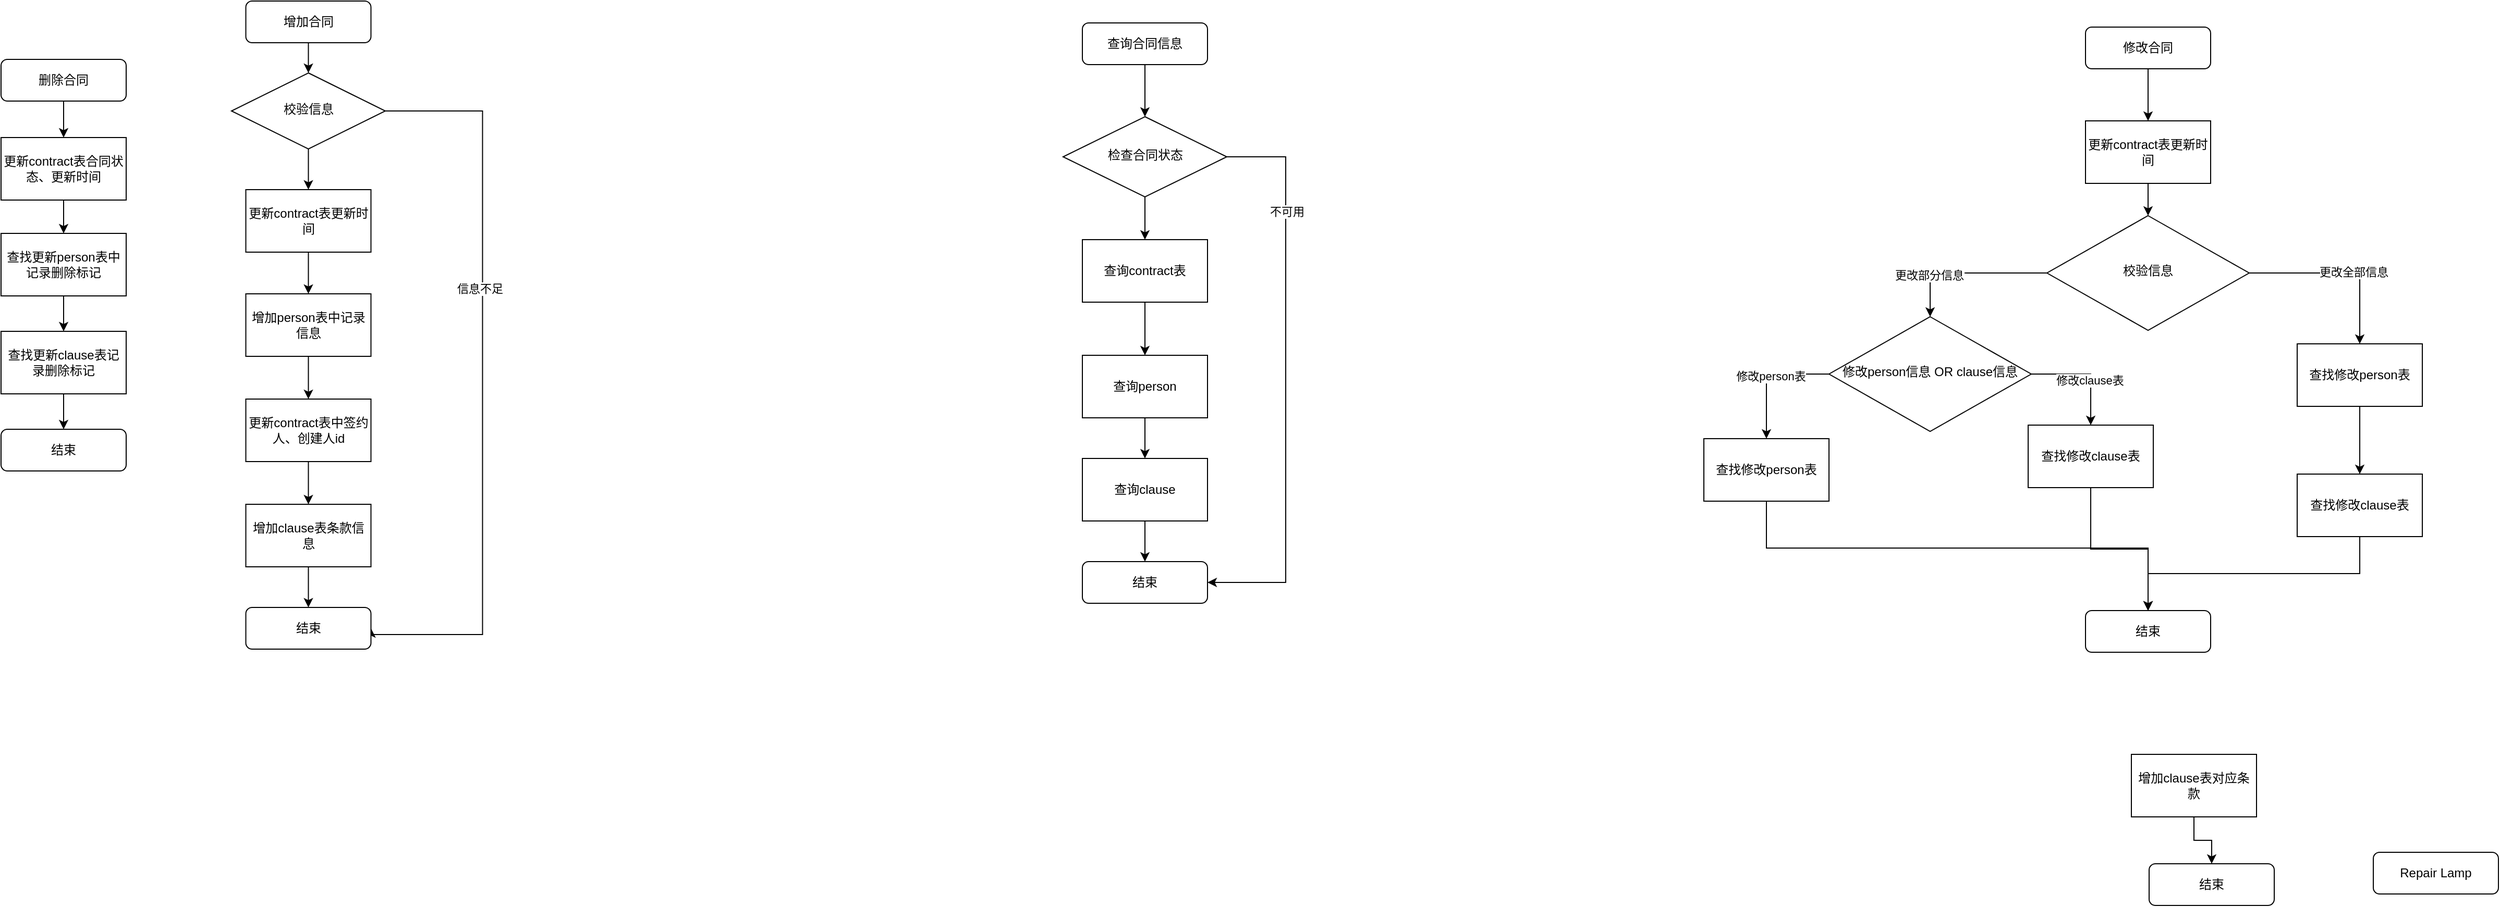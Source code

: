 <mxfile version="16.0.0" type="github">
  <diagram id="C5RBs43oDa-KdzZeNtuy" name="Page-1">
    <mxGraphModel dx="2891" dy="690" grid="0" gridSize="10" guides="1" tooltips="1" connect="1" arrows="1" fold="1" page="1" pageScale="1" pageWidth="827" pageHeight="1169" math="0" shadow="0">
      <root>
        <mxCell id="WIyWlLk6GJQsqaUBKTNV-0" />
        <mxCell id="WIyWlLk6GJQsqaUBKTNV-1" parent="WIyWlLk6GJQsqaUBKTNV-0" />
        <mxCell id="m4Vz5OQMiFnLoZ4AvXB2-16" style="edgeStyle=orthogonalEdgeStyle;rounded=0;orthogonalLoop=1;jettySize=auto;html=1;exitX=0.5;exitY=1;exitDx=0;exitDy=0;entryX=0.5;entryY=0;entryDx=0;entryDy=0;" edge="1" parent="WIyWlLk6GJQsqaUBKTNV-1" source="WIyWlLk6GJQsqaUBKTNV-3" target="m4Vz5OQMiFnLoZ4AvXB2-15">
          <mxGeometry relative="1" as="geometry" />
        </mxCell>
        <mxCell id="WIyWlLk6GJQsqaUBKTNV-3" value="修改合同" style="rounded=1;whiteSpace=wrap;html=1;fontSize=12;glass=0;strokeWidth=1;shadow=0;" parent="WIyWlLk6GJQsqaUBKTNV-1" vertex="1">
          <mxGeometry x="398" y="37" width="120" height="40" as="geometry" />
        </mxCell>
        <mxCell id="m4Vz5OQMiFnLoZ4AvXB2-25" style="edgeStyle=orthogonalEdgeStyle;rounded=0;orthogonalLoop=1;jettySize=auto;html=1;exitX=0;exitY=0.5;exitDx=0;exitDy=0;entryX=0.5;entryY=0;entryDx=0;entryDy=0;" edge="1" parent="WIyWlLk6GJQsqaUBKTNV-1" source="WIyWlLk6GJQsqaUBKTNV-6" target="m4Vz5OQMiFnLoZ4AvXB2-3">
          <mxGeometry relative="1" as="geometry" />
        </mxCell>
        <mxCell id="m4Vz5OQMiFnLoZ4AvXB2-28" value="修改person表" style="edgeLabel;html=1;align=center;verticalAlign=middle;resizable=0;points=[];" vertex="1" connectable="0" parent="m4Vz5OQMiFnLoZ4AvXB2-25">
          <mxGeometry x="0.006" y="4" relative="1" as="geometry">
            <mxPoint as="offset" />
          </mxGeometry>
        </mxCell>
        <mxCell id="m4Vz5OQMiFnLoZ4AvXB2-27" style="edgeStyle=orthogonalEdgeStyle;rounded=0;orthogonalLoop=1;jettySize=auto;html=1;exitX=1;exitY=0.5;exitDx=0;exitDy=0;entryX=0.5;entryY=0;entryDx=0;entryDy=0;" edge="1" parent="WIyWlLk6GJQsqaUBKTNV-1" source="WIyWlLk6GJQsqaUBKTNV-6" target="m4Vz5OQMiFnLoZ4AvXB2-6">
          <mxGeometry relative="1" as="geometry" />
        </mxCell>
        <mxCell id="m4Vz5OQMiFnLoZ4AvXB2-29" value="修改clause表" style="edgeLabel;html=1;align=center;verticalAlign=middle;resizable=0;points=[];" vertex="1" connectable="0" parent="m4Vz5OQMiFnLoZ4AvXB2-27">
          <mxGeometry x="0.182" y="-1" relative="1" as="geometry">
            <mxPoint as="offset" />
          </mxGeometry>
        </mxCell>
        <mxCell id="WIyWlLk6GJQsqaUBKTNV-6" value="修改person信息 OR clause信息" style="rhombus;whiteSpace=wrap;html=1;shadow=0;fontFamily=Helvetica;fontSize=12;align=center;strokeWidth=1;spacing=6;spacingTop=-4;" parent="WIyWlLk6GJQsqaUBKTNV-1" vertex="1">
          <mxGeometry x="152" y="315" width="194" height="110" as="geometry" />
        </mxCell>
        <mxCell id="WIyWlLk6GJQsqaUBKTNV-11" value="Repair Lamp" style="rounded=1;whiteSpace=wrap;html=1;fontSize=12;glass=0;strokeWidth=1;shadow=0;" parent="WIyWlLk6GJQsqaUBKTNV-1" vertex="1">
          <mxGeometry x="674" y="829" width="120" height="40" as="geometry" />
        </mxCell>
        <mxCell id="m4Vz5OQMiFnLoZ4AvXB2-42" style="edgeStyle=orthogonalEdgeStyle;rounded=0;orthogonalLoop=1;jettySize=auto;html=1;exitX=0.5;exitY=1;exitDx=0;exitDy=0;entryX=0.5;entryY=0;entryDx=0;entryDy=0;" edge="1" parent="WIyWlLk6GJQsqaUBKTNV-1" source="m4Vz5OQMiFnLoZ4AvXB2-3" target="m4Vz5OQMiFnLoZ4AvXB2-41">
          <mxGeometry relative="1" as="geometry">
            <Array as="points">
              <mxPoint x="92" y="537" />
              <mxPoint x="458" y="537" />
            </Array>
          </mxGeometry>
        </mxCell>
        <mxCell id="m4Vz5OQMiFnLoZ4AvXB2-3" value="&lt;span&gt;查找修改person表&lt;/span&gt;" style="rounded=0;whiteSpace=wrap;html=1;" vertex="1" parent="WIyWlLk6GJQsqaUBKTNV-1">
          <mxGeometry x="32" y="432" width="120" height="60" as="geometry" />
        </mxCell>
        <mxCell id="m4Vz5OQMiFnLoZ4AvXB2-22" style="edgeStyle=orthogonalEdgeStyle;rounded=0;orthogonalLoop=1;jettySize=auto;html=1;exitX=0.5;exitY=1;exitDx=0;exitDy=0;" edge="1" parent="WIyWlLk6GJQsqaUBKTNV-1" source="m4Vz5OQMiFnLoZ4AvXB2-5" target="m4Vz5OQMiFnLoZ4AvXB2-7">
          <mxGeometry relative="1" as="geometry" />
        </mxCell>
        <mxCell id="m4Vz5OQMiFnLoZ4AvXB2-5" value="&lt;span&gt;增加clause表对应条款&lt;/span&gt;" style="rounded=0;whiteSpace=wrap;html=1;" vertex="1" parent="WIyWlLk6GJQsqaUBKTNV-1">
          <mxGeometry x="442" y="735" width="120" height="60" as="geometry" />
        </mxCell>
        <mxCell id="m4Vz5OQMiFnLoZ4AvXB2-7" value="结束" style="rounded=1;whiteSpace=wrap;html=1;fontSize=12;glass=0;strokeWidth=1;shadow=0;" vertex="1" parent="WIyWlLk6GJQsqaUBKTNV-1">
          <mxGeometry x="459" y="840" width="120" height="40" as="geometry" />
        </mxCell>
        <mxCell id="m4Vz5OQMiFnLoZ4AvXB2-34" style="edgeStyle=orthogonalEdgeStyle;rounded=0;orthogonalLoop=1;jettySize=auto;html=1;exitX=0.5;exitY=1;exitDx=0;exitDy=0;entryX=0.5;entryY=0;entryDx=0;entryDy=0;" edge="1" parent="WIyWlLk6GJQsqaUBKTNV-1" source="m4Vz5OQMiFnLoZ4AvXB2-15" target="m4Vz5OQMiFnLoZ4AvXB2-32">
          <mxGeometry relative="1" as="geometry" />
        </mxCell>
        <mxCell id="m4Vz5OQMiFnLoZ4AvXB2-15" value="更新contract表更新时间" style="rounded=0;whiteSpace=wrap;html=1;" vertex="1" parent="WIyWlLk6GJQsqaUBKTNV-1">
          <mxGeometry x="398" y="127" width="120" height="60" as="geometry" />
        </mxCell>
        <mxCell id="m4Vz5OQMiFnLoZ4AvXB2-44" style="edgeStyle=orthogonalEdgeStyle;rounded=0;orthogonalLoop=1;jettySize=auto;html=1;exitX=0.5;exitY=1;exitDx=0;exitDy=0;" edge="1" parent="WIyWlLk6GJQsqaUBKTNV-1" source="m4Vz5OQMiFnLoZ4AvXB2-6" target="m4Vz5OQMiFnLoZ4AvXB2-41">
          <mxGeometry relative="1" as="geometry" />
        </mxCell>
        <mxCell id="m4Vz5OQMiFnLoZ4AvXB2-6" value="查找修改clause表" style="rounded=0;whiteSpace=wrap;html=1;" vertex="1" parent="WIyWlLk6GJQsqaUBKTNV-1">
          <mxGeometry x="343" y="419" width="120" height="60" as="geometry" />
        </mxCell>
        <mxCell id="m4Vz5OQMiFnLoZ4AvXB2-30" style="edgeStyle=orthogonalEdgeStyle;rounded=0;orthogonalLoop=1;jettySize=auto;html=1;exitX=0.5;exitY=1;exitDx=0;exitDy=0;" edge="1" parent="WIyWlLk6GJQsqaUBKTNV-1" source="m4Vz5OQMiFnLoZ4AvXB2-3" target="m4Vz5OQMiFnLoZ4AvXB2-3">
          <mxGeometry relative="1" as="geometry" />
        </mxCell>
        <mxCell id="m4Vz5OQMiFnLoZ4AvXB2-35" style="edgeStyle=orthogonalEdgeStyle;rounded=0;orthogonalLoop=1;jettySize=auto;html=1;exitX=0;exitY=0.5;exitDx=0;exitDy=0;entryX=0.5;entryY=0;entryDx=0;entryDy=0;entryPerimeter=0;" edge="1" parent="WIyWlLk6GJQsqaUBKTNV-1" source="m4Vz5OQMiFnLoZ4AvXB2-32" target="WIyWlLk6GJQsqaUBKTNV-6">
          <mxGeometry relative="1" as="geometry" />
        </mxCell>
        <mxCell id="m4Vz5OQMiFnLoZ4AvXB2-40" value="更改部分信息" style="edgeLabel;html=1;align=center;verticalAlign=middle;resizable=0;points=[];" vertex="1" connectable="0" parent="m4Vz5OQMiFnLoZ4AvXB2-35">
          <mxGeometry x="0.475" y="-1" relative="1" as="geometry">
            <mxPoint as="offset" />
          </mxGeometry>
        </mxCell>
        <mxCell id="m4Vz5OQMiFnLoZ4AvXB2-36" style="edgeStyle=orthogonalEdgeStyle;rounded=0;orthogonalLoop=1;jettySize=auto;html=1;exitX=1;exitY=0.5;exitDx=0;exitDy=0;entryX=0.5;entryY=0;entryDx=0;entryDy=0;" edge="1" parent="WIyWlLk6GJQsqaUBKTNV-1" source="m4Vz5OQMiFnLoZ4AvXB2-32" target="m4Vz5OQMiFnLoZ4AvXB2-33">
          <mxGeometry relative="1" as="geometry" />
        </mxCell>
        <mxCell id="m4Vz5OQMiFnLoZ4AvXB2-39" value="更改全部信息" style="edgeLabel;html=1;align=center;verticalAlign=middle;resizable=0;points=[];" vertex="1" connectable="0" parent="m4Vz5OQMiFnLoZ4AvXB2-36">
          <mxGeometry x="0.144" y="1" relative="1" as="geometry">
            <mxPoint as="offset" />
          </mxGeometry>
        </mxCell>
        <mxCell id="m4Vz5OQMiFnLoZ4AvXB2-32" value="校验信息" style="rhombus;whiteSpace=wrap;html=1;shadow=0;fontFamily=Helvetica;fontSize=12;align=center;strokeWidth=1;spacing=6;spacingTop=-4;" vertex="1" parent="WIyWlLk6GJQsqaUBKTNV-1">
          <mxGeometry x="361" y="218" width="194" height="110" as="geometry" />
        </mxCell>
        <mxCell id="m4Vz5OQMiFnLoZ4AvXB2-38" style="edgeStyle=orthogonalEdgeStyle;rounded=0;orthogonalLoop=1;jettySize=auto;html=1;exitX=0.5;exitY=1;exitDx=0;exitDy=0;entryX=0.5;entryY=0;entryDx=0;entryDy=0;" edge="1" parent="WIyWlLk6GJQsqaUBKTNV-1" source="m4Vz5OQMiFnLoZ4AvXB2-33" target="m4Vz5OQMiFnLoZ4AvXB2-37">
          <mxGeometry relative="1" as="geometry" />
        </mxCell>
        <mxCell id="m4Vz5OQMiFnLoZ4AvXB2-33" value="查找修改person表" style="rounded=0;whiteSpace=wrap;html=1;" vertex="1" parent="WIyWlLk6GJQsqaUBKTNV-1">
          <mxGeometry x="601" y="341" width="120" height="60" as="geometry" />
        </mxCell>
        <mxCell id="m4Vz5OQMiFnLoZ4AvXB2-45" style="edgeStyle=orthogonalEdgeStyle;rounded=0;orthogonalLoop=1;jettySize=auto;html=1;exitX=0.5;exitY=1;exitDx=0;exitDy=0;entryX=0.5;entryY=0;entryDx=0;entryDy=0;" edge="1" parent="WIyWlLk6GJQsqaUBKTNV-1" source="m4Vz5OQMiFnLoZ4AvXB2-37" target="m4Vz5OQMiFnLoZ4AvXB2-41">
          <mxGeometry relative="1" as="geometry" />
        </mxCell>
        <mxCell id="m4Vz5OQMiFnLoZ4AvXB2-37" value="查找修改clause表" style="rounded=0;whiteSpace=wrap;html=1;" vertex="1" parent="WIyWlLk6GJQsqaUBKTNV-1">
          <mxGeometry x="601" y="466" width="120" height="60" as="geometry" />
        </mxCell>
        <mxCell id="m4Vz5OQMiFnLoZ4AvXB2-41" value="结束" style="rounded=1;whiteSpace=wrap;html=1;fontSize=12;glass=0;strokeWidth=1;shadow=0;" vertex="1" parent="WIyWlLk6GJQsqaUBKTNV-1">
          <mxGeometry x="398" y="597" width="120" height="40" as="geometry" />
        </mxCell>
        <mxCell id="m4Vz5OQMiFnLoZ4AvXB2-51" style="edgeStyle=orthogonalEdgeStyle;rounded=0;orthogonalLoop=1;jettySize=auto;html=1;exitX=0.5;exitY=1;exitDx=0;exitDy=0;entryX=0.5;entryY=0;entryDx=0;entryDy=0;" edge="1" parent="WIyWlLk6GJQsqaUBKTNV-1" source="m4Vz5OQMiFnLoZ4AvXB2-46" target="m4Vz5OQMiFnLoZ4AvXB2-50">
          <mxGeometry relative="1" as="geometry" />
        </mxCell>
        <mxCell id="m4Vz5OQMiFnLoZ4AvXB2-46" value="增加合同" style="rounded=1;whiteSpace=wrap;html=1;fontSize=12;glass=0;strokeWidth=1;shadow=0;" vertex="1" parent="WIyWlLk6GJQsqaUBKTNV-1">
          <mxGeometry x="-1366.25" y="12" width="120" height="40" as="geometry" />
        </mxCell>
        <mxCell id="m4Vz5OQMiFnLoZ4AvXB2-54" style="edgeStyle=orthogonalEdgeStyle;rounded=0;orthogonalLoop=1;jettySize=auto;html=1;exitX=0.5;exitY=1;exitDx=0;exitDy=0;entryX=0.5;entryY=0;entryDx=0;entryDy=0;" edge="1" parent="WIyWlLk6GJQsqaUBKTNV-1" source="m4Vz5OQMiFnLoZ4AvXB2-47" target="m4Vz5OQMiFnLoZ4AvXB2-49">
          <mxGeometry relative="1" as="geometry" />
        </mxCell>
        <mxCell id="m4Vz5OQMiFnLoZ4AvXB2-47" value="更新contract表更新时间" style="rounded=0;whiteSpace=wrap;html=1;" vertex="1" parent="WIyWlLk6GJQsqaUBKTNV-1">
          <mxGeometry x="-1366.25" y="193" width="120" height="60" as="geometry" />
        </mxCell>
        <mxCell id="m4Vz5OQMiFnLoZ4AvXB2-56" style="edgeStyle=orthogonalEdgeStyle;rounded=0;orthogonalLoop=1;jettySize=auto;html=1;exitX=0.5;exitY=1;exitDx=0;exitDy=0;entryX=0.5;entryY=0;entryDx=0;entryDy=0;" edge="1" parent="WIyWlLk6GJQsqaUBKTNV-1" source="m4Vz5OQMiFnLoZ4AvXB2-49" target="m4Vz5OQMiFnLoZ4AvXB2-55">
          <mxGeometry relative="1" as="geometry" />
        </mxCell>
        <mxCell id="m4Vz5OQMiFnLoZ4AvXB2-49" value="增加person表中记录信息" style="rounded=0;whiteSpace=wrap;html=1;" vertex="1" parent="WIyWlLk6GJQsqaUBKTNV-1">
          <mxGeometry x="-1366.25" y="293" width="120" height="60" as="geometry" />
        </mxCell>
        <mxCell id="m4Vz5OQMiFnLoZ4AvXB2-52" style="edgeStyle=orthogonalEdgeStyle;rounded=0;orthogonalLoop=1;jettySize=auto;html=1;exitX=0.5;exitY=1;exitDx=0;exitDy=0;entryX=0.5;entryY=0;entryDx=0;entryDy=0;" edge="1" parent="WIyWlLk6GJQsqaUBKTNV-1" source="m4Vz5OQMiFnLoZ4AvXB2-50" target="m4Vz5OQMiFnLoZ4AvXB2-47">
          <mxGeometry relative="1" as="geometry" />
        </mxCell>
        <mxCell id="m4Vz5OQMiFnLoZ4AvXB2-53" style="edgeStyle=orthogonalEdgeStyle;rounded=0;orthogonalLoop=1;jettySize=auto;html=1;exitX=1;exitY=0.5;exitDx=0;exitDy=0;entryX=1;entryY=0.5;entryDx=0;entryDy=0;" edge="1" parent="WIyWlLk6GJQsqaUBKTNV-1" source="m4Vz5OQMiFnLoZ4AvXB2-50" target="m4Vz5OQMiFnLoZ4AvXB2-59">
          <mxGeometry relative="1" as="geometry">
            <mxPoint x="-1190.12" y="117.391" as="targetPoint" />
            <Array as="points">
              <mxPoint x="-1139.25" y="117" />
              <mxPoint x="-1139.25" y="620" />
            </Array>
          </mxGeometry>
        </mxCell>
        <mxCell id="m4Vz5OQMiFnLoZ4AvXB2-60" value="信息不足" style="edgeLabel;html=1;align=center;verticalAlign=middle;resizable=0;points=[];" vertex="1" connectable="0" parent="m4Vz5OQMiFnLoZ4AvXB2-53">
          <mxGeometry x="-0.257" y="-3" relative="1" as="geometry">
            <mxPoint as="offset" />
          </mxGeometry>
        </mxCell>
        <mxCell id="m4Vz5OQMiFnLoZ4AvXB2-50" value="校验信息" style="rhombus;whiteSpace=wrap;html=1;shadow=0;fontFamily=Helvetica;fontSize=12;align=center;strokeWidth=1;spacing=6;spacingTop=-4;" vertex="1" parent="WIyWlLk6GJQsqaUBKTNV-1">
          <mxGeometry x="-1380" y="81" width="147.5" height="73" as="geometry" />
        </mxCell>
        <mxCell id="m4Vz5OQMiFnLoZ4AvXB2-58" style="edgeStyle=orthogonalEdgeStyle;rounded=0;orthogonalLoop=1;jettySize=auto;html=1;exitX=0.5;exitY=1;exitDx=0;exitDy=0;entryX=0.5;entryY=0;entryDx=0;entryDy=0;" edge="1" parent="WIyWlLk6GJQsqaUBKTNV-1" source="m4Vz5OQMiFnLoZ4AvXB2-55" target="m4Vz5OQMiFnLoZ4AvXB2-57">
          <mxGeometry relative="1" as="geometry" />
        </mxCell>
        <mxCell id="m4Vz5OQMiFnLoZ4AvXB2-55" value="更新contract表中签约人、创建人id" style="rounded=0;whiteSpace=wrap;html=1;" vertex="1" parent="WIyWlLk6GJQsqaUBKTNV-1">
          <mxGeometry x="-1366.25" y="394" width="120" height="60" as="geometry" />
        </mxCell>
        <mxCell id="m4Vz5OQMiFnLoZ4AvXB2-61" style="edgeStyle=orthogonalEdgeStyle;rounded=0;orthogonalLoop=1;jettySize=auto;html=1;exitX=0.5;exitY=1;exitDx=0;exitDy=0;entryX=0.5;entryY=0;entryDx=0;entryDy=0;" edge="1" parent="WIyWlLk6GJQsqaUBKTNV-1" source="m4Vz5OQMiFnLoZ4AvXB2-57" target="m4Vz5OQMiFnLoZ4AvXB2-59">
          <mxGeometry relative="1" as="geometry" />
        </mxCell>
        <mxCell id="m4Vz5OQMiFnLoZ4AvXB2-57" value="增加clause表条款信息" style="rounded=0;whiteSpace=wrap;html=1;" vertex="1" parent="WIyWlLk6GJQsqaUBKTNV-1">
          <mxGeometry x="-1366.25" y="495" width="120" height="60" as="geometry" />
        </mxCell>
        <mxCell id="m4Vz5OQMiFnLoZ4AvXB2-59" value="结束" style="rounded=1;whiteSpace=wrap;html=1;fontSize=12;glass=0;strokeWidth=1;shadow=0;" vertex="1" parent="WIyWlLk6GJQsqaUBKTNV-1">
          <mxGeometry x="-1366.25" y="594" width="120" height="40" as="geometry" />
        </mxCell>
        <mxCell id="m4Vz5OQMiFnLoZ4AvXB2-79" style="edgeStyle=orthogonalEdgeStyle;rounded=0;orthogonalLoop=1;jettySize=auto;html=1;exitX=0.5;exitY=1;exitDx=0;exitDy=0;entryX=0.5;entryY=0;entryDx=0;entryDy=0;" edge="1" parent="WIyWlLk6GJQsqaUBKTNV-1" source="m4Vz5OQMiFnLoZ4AvXB2-65" target="m4Vz5OQMiFnLoZ4AvXB2-67">
          <mxGeometry relative="1" as="geometry" />
        </mxCell>
        <mxCell id="m4Vz5OQMiFnLoZ4AvXB2-65" value="删除合同" style="rounded=1;whiteSpace=wrap;html=1;fontSize=12;glass=0;strokeWidth=1;shadow=0;" vertex="1" parent="WIyWlLk6GJQsqaUBKTNV-1">
          <mxGeometry x="-1601" y="68" width="120" height="40" as="geometry" />
        </mxCell>
        <mxCell id="m4Vz5OQMiFnLoZ4AvXB2-66" style="edgeStyle=orthogonalEdgeStyle;rounded=0;orthogonalLoop=1;jettySize=auto;html=1;exitX=0.5;exitY=1;exitDx=0;exitDy=0;entryX=0.5;entryY=0;entryDx=0;entryDy=0;" edge="1" parent="WIyWlLk6GJQsqaUBKTNV-1" source="m4Vz5OQMiFnLoZ4AvXB2-67" target="m4Vz5OQMiFnLoZ4AvXB2-69">
          <mxGeometry relative="1" as="geometry" />
        </mxCell>
        <mxCell id="m4Vz5OQMiFnLoZ4AvXB2-67" value="更新contract表合同状态、更新时间" style="rounded=0;whiteSpace=wrap;html=1;" vertex="1" parent="WIyWlLk6GJQsqaUBKTNV-1">
          <mxGeometry x="-1601" y="143" width="120" height="60" as="geometry" />
        </mxCell>
        <mxCell id="m4Vz5OQMiFnLoZ4AvXB2-68" style="edgeStyle=orthogonalEdgeStyle;rounded=0;orthogonalLoop=1;jettySize=auto;html=1;exitX=0.5;exitY=1;exitDx=0;exitDy=0;entryX=0.5;entryY=0;entryDx=0;entryDy=0;" edge="1" parent="WIyWlLk6GJQsqaUBKTNV-1" source="m4Vz5OQMiFnLoZ4AvXB2-69" target="m4Vz5OQMiFnLoZ4AvXB2-75">
          <mxGeometry relative="1" as="geometry" />
        </mxCell>
        <mxCell id="m4Vz5OQMiFnLoZ4AvXB2-69" value="查找更新person表中记录删除标记" style="rounded=0;whiteSpace=wrap;html=1;" vertex="1" parent="WIyWlLk6GJQsqaUBKTNV-1">
          <mxGeometry x="-1601" y="235" width="120" height="60" as="geometry" />
        </mxCell>
        <mxCell id="m4Vz5OQMiFnLoZ4AvXB2-80" style="edgeStyle=orthogonalEdgeStyle;rounded=0;orthogonalLoop=1;jettySize=auto;html=1;exitX=0.5;exitY=1;exitDx=0;exitDy=0;entryX=0.5;entryY=0;entryDx=0;entryDy=0;" edge="1" parent="WIyWlLk6GJQsqaUBKTNV-1" source="m4Vz5OQMiFnLoZ4AvXB2-75" target="m4Vz5OQMiFnLoZ4AvXB2-78">
          <mxGeometry relative="1" as="geometry" />
        </mxCell>
        <mxCell id="m4Vz5OQMiFnLoZ4AvXB2-75" value="查找更新clause表记录删除标记" style="rounded=0;whiteSpace=wrap;html=1;" vertex="1" parent="WIyWlLk6GJQsqaUBKTNV-1">
          <mxGeometry x="-1601" y="329" width="120" height="60" as="geometry" />
        </mxCell>
        <mxCell id="m4Vz5OQMiFnLoZ4AvXB2-78" value="结束" style="rounded=1;whiteSpace=wrap;html=1;fontSize=12;glass=0;strokeWidth=1;shadow=0;" vertex="1" parent="WIyWlLk6GJQsqaUBKTNV-1">
          <mxGeometry x="-1601" y="423" width="120" height="40" as="geometry" />
        </mxCell>
        <mxCell id="m4Vz5OQMiFnLoZ4AvXB2-90" value="" style="edgeStyle=orthogonalEdgeStyle;rounded=0;orthogonalLoop=1;jettySize=auto;html=1;" edge="1" parent="WIyWlLk6GJQsqaUBKTNV-1" source="m4Vz5OQMiFnLoZ4AvXB2-81" target="m4Vz5OQMiFnLoZ4AvXB2-89">
          <mxGeometry relative="1" as="geometry" />
        </mxCell>
        <mxCell id="m4Vz5OQMiFnLoZ4AvXB2-81" value="查询合同信息" style="rounded=1;whiteSpace=wrap;html=1;fontSize=12;glass=0;strokeWidth=1;shadow=0;" vertex="1" parent="WIyWlLk6GJQsqaUBKTNV-1">
          <mxGeometry x="-564" y="33" width="120" height="40" as="geometry" />
        </mxCell>
        <mxCell id="m4Vz5OQMiFnLoZ4AvXB2-88" value="" style="edgeStyle=orthogonalEdgeStyle;rounded=0;orthogonalLoop=1;jettySize=auto;html=1;" edge="1" parent="WIyWlLk6GJQsqaUBKTNV-1" source="m4Vz5OQMiFnLoZ4AvXB2-82" target="m4Vz5OQMiFnLoZ4AvXB2-84">
          <mxGeometry relative="1" as="geometry" />
        </mxCell>
        <mxCell id="m4Vz5OQMiFnLoZ4AvXB2-82" value="查询person" style="rounded=0;whiteSpace=wrap;html=1;" vertex="1" parent="WIyWlLk6GJQsqaUBKTNV-1">
          <mxGeometry x="-564" y="352" width="120" height="60" as="geometry" />
        </mxCell>
        <mxCell id="m4Vz5OQMiFnLoZ4AvXB2-86" style="edgeStyle=orthogonalEdgeStyle;rounded=0;orthogonalLoop=1;jettySize=auto;html=1;exitX=0.5;exitY=1;exitDx=0;exitDy=0;" edge="1" parent="WIyWlLk6GJQsqaUBKTNV-1" source="m4Vz5OQMiFnLoZ4AvXB2-83" target="m4Vz5OQMiFnLoZ4AvXB2-82">
          <mxGeometry relative="1" as="geometry" />
        </mxCell>
        <mxCell id="m4Vz5OQMiFnLoZ4AvXB2-83" value="查询contract表" style="rounded=0;whiteSpace=wrap;html=1;" vertex="1" parent="WIyWlLk6GJQsqaUBKTNV-1">
          <mxGeometry x="-564" y="241" width="120" height="60" as="geometry" />
        </mxCell>
        <mxCell id="m4Vz5OQMiFnLoZ4AvXB2-94" value="" style="edgeStyle=orthogonalEdgeStyle;rounded=0;orthogonalLoop=1;jettySize=auto;html=1;" edge="1" parent="WIyWlLk6GJQsqaUBKTNV-1" source="m4Vz5OQMiFnLoZ4AvXB2-84" target="m4Vz5OQMiFnLoZ4AvXB2-92">
          <mxGeometry relative="1" as="geometry" />
        </mxCell>
        <mxCell id="m4Vz5OQMiFnLoZ4AvXB2-84" value="查询clause" style="rounded=0;whiteSpace=wrap;html=1;" vertex="1" parent="WIyWlLk6GJQsqaUBKTNV-1">
          <mxGeometry x="-564" y="451" width="120" height="60" as="geometry" />
        </mxCell>
        <mxCell id="m4Vz5OQMiFnLoZ4AvXB2-91" value="" style="edgeStyle=orthogonalEdgeStyle;rounded=0;orthogonalLoop=1;jettySize=auto;html=1;" edge="1" parent="WIyWlLk6GJQsqaUBKTNV-1" source="m4Vz5OQMiFnLoZ4AvXB2-89" target="m4Vz5OQMiFnLoZ4AvXB2-83">
          <mxGeometry relative="1" as="geometry" />
        </mxCell>
        <mxCell id="m4Vz5OQMiFnLoZ4AvXB2-95" style="edgeStyle=orthogonalEdgeStyle;rounded=0;orthogonalLoop=1;jettySize=auto;html=1;exitX=1;exitY=0.5;exitDx=0;exitDy=0;entryX=1;entryY=0.5;entryDx=0;entryDy=0;" edge="1" parent="WIyWlLk6GJQsqaUBKTNV-1" source="m4Vz5OQMiFnLoZ4AvXB2-89" target="m4Vz5OQMiFnLoZ4AvXB2-92">
          <mxGeometry relative="1" as="geometry">
            <Array as="points">
              <mxPoint x="-369" y="161" />
              <mxPoint x="-369" y="570" />
            </Array>
          </mxGeometry>
        </mxCell>
        <mxCell id="m4Vz5OQMiFnLoZ4AvXB2-96" value="不可用" style="edgeLabel;html=1;align=center;verticalAlign=middle;resizable=0;points=[];" vertex="1" connectable="0" parent="m4Vz5OQMiFnLoZ4AvXB2-95">
          <mxGeometry x="-0.598" y="1" relative="1" as="geometry">
            <mxPoint as="offset" />
          </mxGeometry>
        </mxCell>
        <mxCell id="m4Vz5OQMiFnLoZ4AvXB2-89" value="检查合同状态" style="rhombus;whiteSpace=wrap;html=1;shadow=0;fontFamily=Helvetica;fontSize=12;align=center;strokeWidth=1;spacing=6;spacingTop=-4;" vertex="1" parent="WIyWlLk6GJQsqaUBKTNV-1">
          <mxGeometry x="-582.5" y="123" width="157" height="77" as="geometry" />
        </mxCell>
        <mxCell id="m4Vz5OQMiFnLoZ4AvXB2-92" value="结束" style="rounded=1;whiteSpace=wrap;html=1;fontSize=12;glass=0;strokeWidth=1;shadow=0;" vertex="1" parent="WIyWlLk6GJQsqaUBKTNV-1">
          <mxGeometry x="-564" y="550" width="120" height="40" as="geometry" />
        </mxCell>
      </root>
    </mxGraphModel>
  </diagram>
</mxfile>
